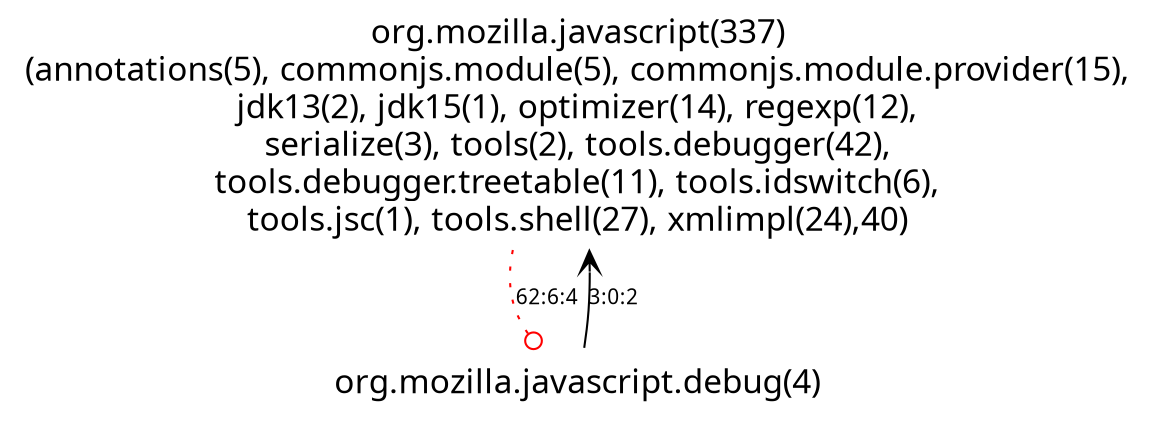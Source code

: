 digraph javascript_debug_pdg { 
 node [shape=plaintext, fontname=Skia, fontsize=16] 
edge [fontname=Skia, fontsize = 10];
1[ label="org.mozilla.javascript(337)\n(annotations(5), commonjs.module(5), commonjs.module.provider(15),\njdk13(2), jdk15(1), optimizer(14), regexp(12),\nserialize(3), tools(2), tools.debugger(42),\ntools.debugger.treetable(11), tools.idswitch(6),\ntools.jsc(1), tools.shell(27), xmlimpl(24),40)"];
0[ label="org.mozilla.javascript.debug(4)"];
0->1[color="black", arrowhead="vee", label = "3:0:2"];
1->0[color="red",  arrowhead="odot", style="dotted", label = "62:6:4"]
}